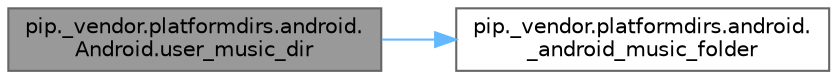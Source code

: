 digraph "pip._vendor.platformdirs.android.Android.user_music_dir"
{
 // LATEX_PDF_SIZE
  bgcolor="transparent";
  edge [fontname=Helvetica,fontsize=10,labelfontname=Helvetica,labelfontsize=10];
  node [fontname=Helvetica,fontsize=10,shape=box,height=0.2,width=0.4];
  rankdir="LR";
  Node1 [id="Node000001",label="pip._vendor.platformdirs.android.\lAndroid.user_music_dir",height=0.2,width=0.4,color="gray40", fillcolor="grey60", style="filled", fontcolor="black",tooltip=" "];
  Node1 -> Node2 [id="edge1_Node000001_Node000002",color="steelblue1",style="solid",tooltip=" "];
  Node2 [id="Node000002",label="pip._vendor.platformdirs.android.\l_android_music_folder",height=0.2,width=0.4,color="grey40", fillcolor="white", style="filled",URL="$namespacepip_1_1__vendor_1_1platformdirs_1_1android.html#a8ea251604d5e1e5aecb4028c613436be",tooltip=" "];
}
